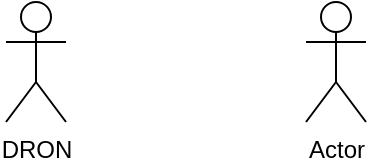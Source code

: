 <mxfile version="21.2.9" type="github">
  <diagram name="Página-1" id="fcXDd3JpugbJtMnuWOAo">
    <mxGraphModel dx="1323" dy="870" grid="1" gridSize="10" guides="1" tooltips="1" connect="1" arrows="1" fold="1" page="1" pageScale="1" pageWidth="827" pageHeight="1169" math="0" shadow="0">
      <root>
        <mxCell id="0" />
        <mxCell id="1" parent="0" />
        <mxCell id="--7M7O_Q9iv4PQghXHmv-1" value="DRON" style="shape=umlActor;verticalLabelPosition=bottom;verticalAlign=top;html=1;" vertex="1" parent="1">
          <mxGeometry x="140" y="100" width="30" height="60" as="geometry" />
        </mxCell>
        <mxCell id="--7M7O_Q9iv4PQghXHmv-2" value="Actor" style="shape=umlActor;verticalLabelPosition=bottom;verticalAlign=top;html=1;" vertex="1" parent="1">
          <mxGeometry x="290" y="100" width="30" height="60" as="geometry" />
        </mxCell>
      </root>
    </mxGraphModel>
  </diagram>
</mxfile>
